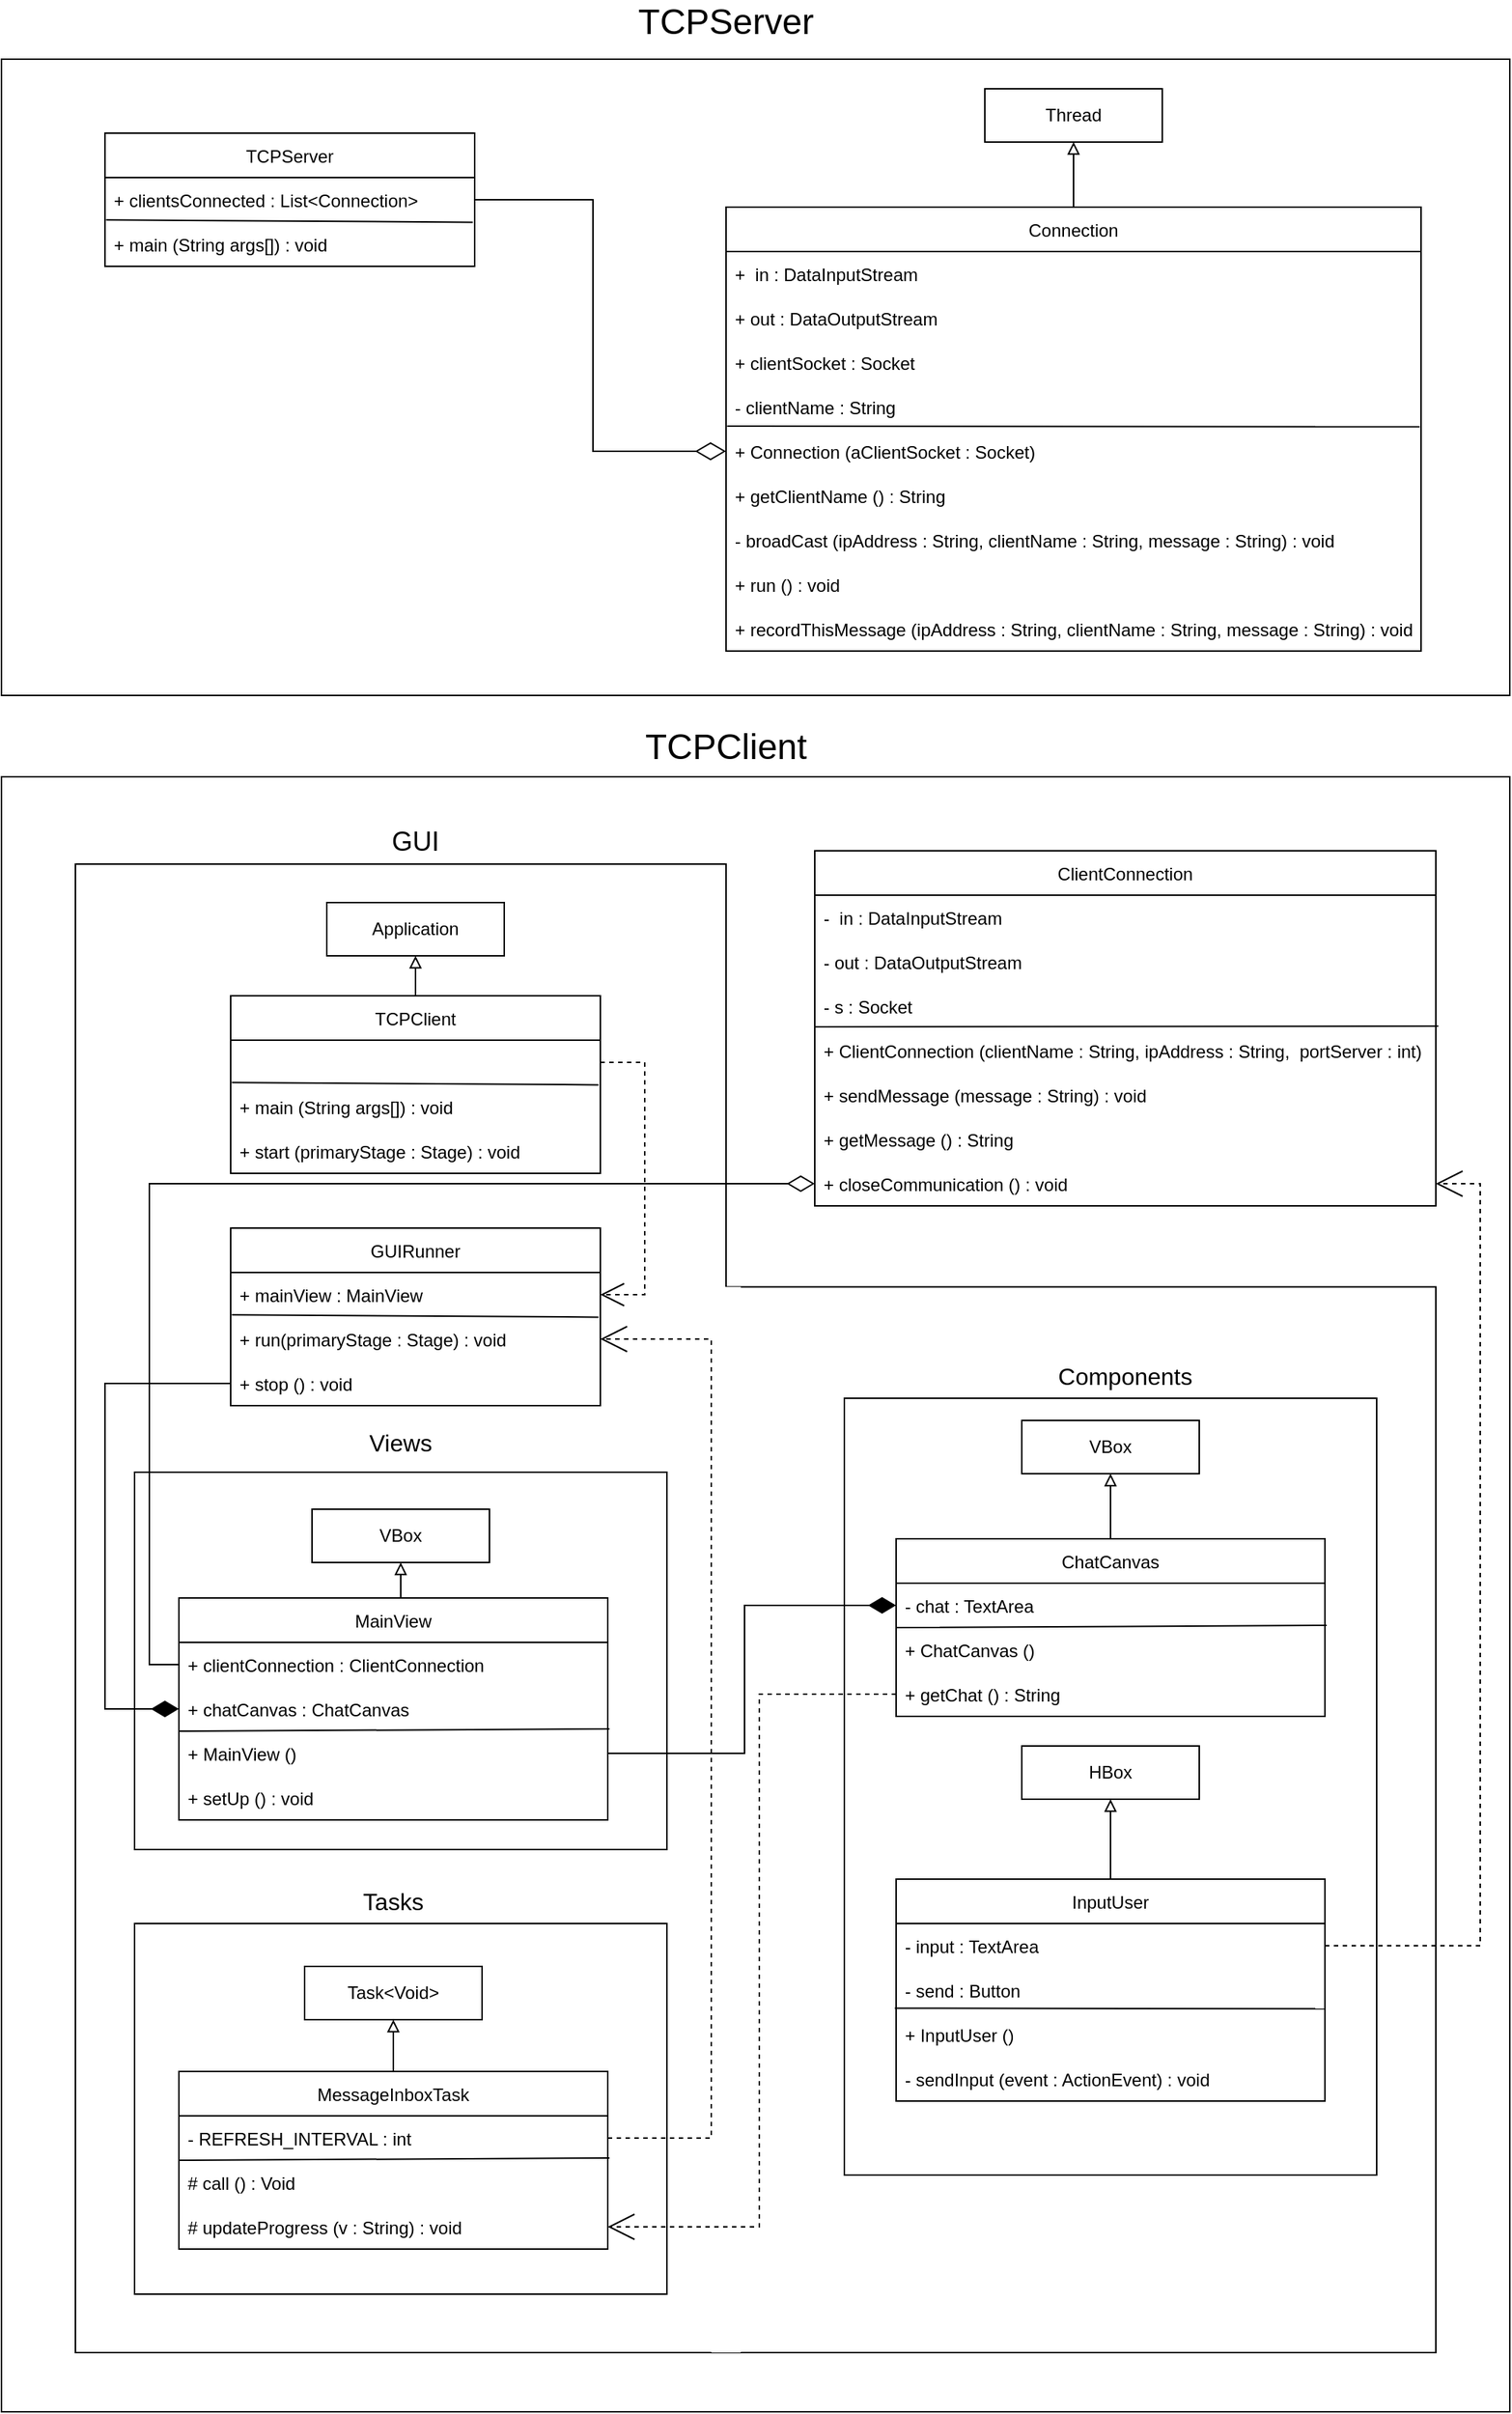 <mxfile version="20.5.1" type="device"><diagram id="tLFZVlpyy807jWCKYjQC" name="Pagina-1"><mxGraphModel dx="1755" dy="1340" grid="1" gridSize="10" guides="1" tooltips="1" connect="1" arrows="1" fold="1" page="1" pageScale="1" pageWidth="827" pageHeight="1169" math="0" shadow="0"><root><mxCell id="0"/><mxCell id="1" parent="0"/><mxCell id="SSZL1y-xv9sAnTuAzKqY-9" value="" style="rounded=0;whiteSpace=wrap;html=1;fillColor=#FFFFFF;" parent="1" vertex="1"><mxGeometry x="530" y="90" width="1020" height="430" as="geometry"/></mxCell><mxCell id="SSZL1y-xv9sAnTuAzKqY-28" value="" style="rounded=0;whiteSpace=wrap;html=1;fillColor=#FFFFFF;" parent="1" vertex="1"><mxGeometry x="530" y="575" width="1020" height="1105" as="geometry"/></mxCell><mxCell id="3HIfzMVCQpXFxRVtSy5C-1" value="TCPServer" style="swimlane;fontStyle=0;childLayout=stackLayout;horizontal=1;startSize=30;horizontalStack=0;resizeParent=1;resizeParentMax=0;resizeLast=0;collapsible=1;marginBottom=0;" parent="1" vertex="1"><mxGeometry x="600" y="140" width="250" height="90" as="geometry"/></mxCell><mxCell id="3HIfzMVCQpXFxRVtSy5C-2" value="+ clientsConnected : List&lt;Connection&gt;" style="text;strokeColor=none;fillColor=none;align=left;verticalAlign=middle;spacingLeft=4;spacingRight=4;overflow=hidden;points=[[0,0.5],[1,0.5]];portConstraint=eastwest;rotatable=0;" parent="3HIfzMVCQpXFxRVtSy5C-1" vertex="1"><mxGeometry y="30" width="250" height="30" as="geometry"/></mxCell><mxCell id="3HIfzMVCQpXFxRVtSy5C-5" value="" style="endArrow=none;html=1;rounded=0;entryX=0.995;entryY=0.007;entryDx=0;entryDy=0;entryPerimeter=0;exitX=0.003;exitY=-0.047;exitDx=0;exitDy=0;exitPerimeter=0;" parent="3HIfzMVCQpXFxRVtSy5C-1" source="3HIfzMVCQpXFxRVtSy5C-3" target="3HIfzMVCQpXFxRVtSy5C-3" edge="1"><mxGeometry width="50" height="50" relative="1" as="geometry"><mxPoint y="110" as="sourcePoint"/><mxPoint x="50" y="60" as="targetPoint"/></mxGeometry></mxCell><mxCell id="3HIfzMVCQpXFxRVtSy5C-3" value="+ main (String args[]) : void" style="text;strokeColor=none;fillColor=none;align=left;verticalAlign=middle;spacingLeft=4;spacingRight=4;overflow=hidden;points=[[0,0.5],[1,0.5]];portConstraint=eastwest;rotatable=0;" parent="3HIfzMVCQpXFxRVtSy5C-1" vertex="1"><mxGeometry y="60" width="250" height="30" as="geometry"/></mxCell><mxCell id="xlNeD7Wuzf3Q3pxI4CEa-22" value="" style="edgeStyle=orthogonalEdgeStyle;rounded=0;orthogonalLoop=1;jettySize=auto;html=1;endArrow=block;endFill=0;" edge="1" parent="1" source="3HIfzMVCQpXFxRVtSy5C-6" target="xlNeD7Wuzf3Q3pxI4CEa-20"><mxGeometry relative="1" as="geometry"/></mxCell><mxCell id="3HIfzMVCQpXFxRVtSy5C-6" value="Connection" style="swimlane;fontStyle=0;childLayout=stackLayout;horizontal=1;startSize=30;horizontalStack=0;resizeParent=1;resizeParentMax=0;resizeLast=0;collapsible=1;marginBottom=0;" parent="1" vertex="1"><mxGeometry x="1020" y="190" width="470" height="300" as="geometry"/></mxCell><mxCell id="3HIfzMVCQpXFxRVtSy5C-7" value="+  in : DataInputStream" style="text;strokeColor=none;fillColor=none;align=left;verticalAlign=middle;spacingLeft=4;spacingRight=4;overflow=hidden;points=[[0,0.5],[1,0.5]];portConstraint=eastwest;rotatable=0;" parent="3HIfzMVCQpXFxRVtSy5C-6" vertex="1"><mxGeometry y="30" width="470" height="30" as="geometry"/></mxCell><mxCell id="3HIfzMVCQpXFxRVtSy5C-8" value="+ out : DataOutputStream" style="text;strokeColor=none;fillColor=none;align=left;verticalAlign=middle;spacingLeft=4;spacingRight=4;overflow=hidden;points=[[0,0.5],[1,0.5]];portConstraint=eastwest;rotatable=0;" parent="3HIfzMVCQpXFxRVtSy5C-6" vertex="1"><mxGeometry y="60" width="470" height="30" as="geometry"/></mxCell><mxCell id="3HIfzMVCQpXFxRVtSy5C-9" value="+ clientSocket : Socket" style="text;strokeColor=none;fillColor=none;align=left;verticalAlign=middle;spacingLeft=4;spacingRight=4;overflow=hidden;points=[[0,0.5],[1,0.5]];portConstraint=eastwest;rotatable=0;" parent="3HIfzMVCQpXFxRVtSy5C-6" vertex="1"><mxGeometry y="90" width="470" height="30" as="geometry"/></mxCell><mxCell id="SSZL1y-xv9sAnTuAzKqY-1" value="- clientName : String" style="text;strokeColor=none;fillColor=none;align=left;verticalAlign=middle;spacingLeft=4;spacingRight=4;overflow=hidden;points=[[0,0.5],[1,0.5]];portConstraint=eastwest;rotatable=0;" parent="3HIfzMVCQpXFxRVtSy5C-6" vertex="1"><mxGeometry y="120" width="470" height="30" as="geometry"/></mxCell><mxCell id="SSZL1y-xv9sAnTuAzKqY-2" value="+ Connection (aClientSocket : Socket)" style="text;strokeColor=none;fillColor=none;align=left;verticalAlign=middle;spacingLeft=4;spacingRight=4;overflow=hidden;points=[[0,0.5],[1,0.5]];portConstraint=eastwest;rotatable=0;" parent="3HIfzMVCQpXFxRVtSy5C-6" vertex="1"><mxGeometry y="150" width="470" height="30" as="geometry"/></mxCell><mxCell id="SSZL1y-xv9sAnTuAzKqY-3" value="" style="endArrow=none;html=1;rounded=0;exitX=0.004;exitY=-0.1;exitDx=0;exitDy=0;exitPerimeter=0;entryX=0.998;entryY=-0.053;entryDx=0;entryDy=0;entryPerimeter=0;" parent="3HIfzMVCQpXFxRVtSy5C-6" target="SSZL1y-xv9sAnTuAzKqY-2" edge="1"><mxGeometry width="50" height="50" relative="1" as="geometry"><mxPoint x="0.76" y="148" as="sourcePoint"/><mxPoint x="400" y="148" as="targetPoint"/></mxGeometry></mxCell><mxCell id="SSZL1y-xv9sAnTuAzKqY-4" value="+ getClientName () : String" style="text;strokeColor=none;fillColor=none;align=left;verticalAlign=middle;spacingLeft=4;spacingRight=4;overflow=hidden;points=[[0,0.5],[1,0.5]];portConstraint=eastwest;rotatable=0;" parent="3HIfzMVCQpXFxRVtSy5C-6" vertex="1"><mxGeometry y="180" width="470" height="30" as="geometry"/></mxCell><mxCell id="SSZL1y-xv9sAnTuAzKqY-5" value="- broadCast (ipAddress : String, clientName : String, message : String) : void" style="text;strokeColor=none;fillColor=none;align=left;verticalAlign=middle;spacingLeft=4;spacingRight=4;overflow=hidden;points=[[0,0.5],[1,0.5]];portConstraint=eastwest;rotatable=0;" parent="3HIfzMVCQpXFxRVtSy5C-6" vertex="1"><mxGeometry y="210" width="470" height="30" as="geometry"/></mxCell><mxCell id="SSZL1y-xv9sAnTuAzKqY-6" value="+ run () : void" style="text;strokeColor=none;fillColor=none;align=left;verticalAlign=middle;spacingLeft=4;spacingRight=4;overflow=hidden;points=[[0,0.5],[1,0.5]];portConstraint=eastwest;rotatable=0;" parent="3HIfzMVCQpXFxRVtSy5C-6" vertex="1"><mxGeometry y="240" width="470" height="30" as="geometry"/></mxCell><mxCell id="SSZL1y-xv9sAnTuAzKqY-7" value="+ recordThisMessage (ipAddress : String, clientName : String, message : String) : void" style="text;strokeColor=none;fillColor=none;align=left;verticalAlign=middle;spacingLeft=4;spacingRight=4;overflow=hidden;points=[[0,0.5],[1,0.5]];portConstraint=eastwest;rotatable=0;" parent="3HIfzMVCQpXFxRVtSy5C-6" vertex="1"><mxGeometry y="270" width="470" height="30" as="geometry"/></mxCell><mxCell id="SSZL1y-xv9sAnTuAzKqY-11" value="&lt;font style=&quot;font-size: 24px;&quot;&gt;TCPServer&lt;/font&gt;" style="text;html=1;strokeColor=none;fillColor=none;align=center;verticalAlign=middle;whiteSpace=wrap;rounded=0;" parent="1" vertex="1"><mxGeometry x="990" y="50" width="60" height="30" as="geometry"/></mxCell><mxCell id="SSZL1y-xv9sAnTuAzKqY-17" value="ClientConnection" style="swimlane;fontStyle=0;childLayout=stackLayout;horizontal=1;startSize=30;horizontalStack=0;resizeParent=1;resizeParentMax=0;resizeLast=0;collapsible=1;marginBottom=0;" parent="1" vertex="1"><mxGeometry x="1080" y="625" width="420" height="240" as="geometry"/></mxCell><mxCell id="SSZL1y-xv9sAnTuAzKqY-18" value="-  in : DataInputStream" style="text;strokeColor=none;fillColor=none;align=left;verticalAlign=middle;spacingLeft=4;spacingRight=4;overflow=hidden;points=[[0,0.5],[1,0.5]];portConstraint=eastwest;rotatable=0;" parent="SSZL1y-xv9sAnTuAzKqY-17" vertex="1"><mxGeometry y="30" width="420" height="30" as="geometry"/></mxCell><mxCell id="SSZL1y-xv9sAnTuAzKqY-19" value="- out : DataOutputStream" style="text;strokeColor=none;fillColor=none;align=left;verticalAlign=middle;spacingLeft=4;spacingRight=4;overflow=hidden;points=[[0,0.5],[1,0.5]];portConstraint=eastwest;rotatable=0;" parent="SSZL1y-xv9sAnTuAzKqY-17" vertex="1"><mxGeometry y="60" width="420" height="30" as="geometry"/></mxCell><mxCell id="SSZL1y-xv9sAnTuAzKqY-20" value="- s : Socket" style="text;strokeColor=none;fillColor=none;align=left;verticalAlign=middle;spacingLeft=4;spacingRight=4;overflow=hidden;points=[[0,0.5],[1,0.5]];portConstraint=eastwest;rotatable=0;" parent="SSZL1y-xv9sAnTuAzKqY-17" vertex="1"><mxGeometry y="90" width="420" height="30" as="geometry"/></mxCell><mxCell id="SSZL1y-xv9sAnTuAzKqY-22" value="+ ClientConnection (clientName : String, ipAddress : String,  portServer : int)" style="text;strokeColor=none;fillColor=none;align=left;verticalAlign=middle;spacingLeft=4;spacingRight=4;overflow=hidden;points=[[0,0.5],[1,0.5]];portConstraint=eastwest;rotatable=0;" parent="SSZL1y-xv9sAnTuAzKqY-17" vertex="1"><mxGeometry y="120" width="420" height="30" as="geometry"/></mxCell><mxCell id="SSZL1y-xv9sAnTuAzKqY-24" value="+ sendMessage (message : String) : void" style="text;strokeColor=none;fillColor=none;align=left;verticalAlign=middle;spacingLeft=4;spacingRight=4;overflow=hidden;points=[[0,0.5],[1,0.5]];portConstraint=eastwest;rotatable=0;" parent="SSZL1y-xv9sAnTuAzKqY-17" vertex="1"><mxGeometry y="150" width="420" height="30" as="geometry"/></mxCell><mxCell id="SSZL1y-xv9sAnTuAzKqY-25" value="+ getMessage () : String" style="text;strokeColor=none;fillColor=none;align=left;verticalAlign=middle;spacingLeft=4;spacingRight=4;overflow=hidden;points=[[0,0.5],[1,0.5]];portConstraint=eastwest;rotatable=0;" parent="SSZL1y-xv9sAnTuAzKqY-17" vertex="1"><mxGeometry y="180" width="420" height="30" as="geometry"/></mxCell><mxCell id="SSZL1y-xv9sAnTuAzKqY-26" value="+ closeCommunication () : void" style="text;strokeColor=none;fillColor=none;align=left;verticalAlign=middle;spacingLeft=4;spacingRight=4;overflow=hidden;points=[[0,0.5],[1,0.5]];portConstraint=eastwest;rotatable=0;" parent="SSZL1y-xv9sAnTuAzKqY-17" vertex="1"><mxGeometry y="210" width="420" height="30" as="geometry"/></mxCell><mxCell id="SSZL1y-xv9sAnTuAzKqY-31" value="" style="endArrow=none;html=1;rounded=0;fontSize=24;entryX=1.004;entryY=-0.05;entryDx=0;entryDy=0;entryPerimeter=0;" parent="SSZL1y-xv9sAnTuAzKqY-17" target="SSZL1y-xv9sAnTuAzKqY-22" edge="1"><mxGeometry width="50" height="50" relative="1" as="geometry"><mxPoint y="119" as="sourcePoint"/><mxPoint x="190" y="140" as="targetPoint"/></mxGeometry></mxCell><mxCell id="SSZL1y-xv9sAnTuAzKqY-32" value="" style="rounded=0;whiteSpace=wrap;html=1;fontSize=24;fillColor=#FFFFFF;" parent="1" vertex="1"><mxGeometry x="580" y="634" width="440" height="1006" as="geometry"/></mxCell><mxCell id="SSZL1y-xv9sAnTuAzKqY-30" value="&lt;font style=&quot;font-size: 24px;&quot;&gt;TCPClient&lt;br&gt;&lt;/font&gt;" style="text;html=1;strokeColor=none;fillColor=none;align=center;verticalAlign=middle;whiteSpace=wrap;rounded=0;" parent="1" vertex="1"><mxGeometry x="990" y="540" width="60" height="30" as="geometry"/></mxCell><mxCell id="SSZL1y-xv9sAnTuAzKqY-33" value="&lt;font style=&quot;font-size: 18px;&quot;&gt;GUI&lt;/font&gt;" style="text;html=1;strokeColor=none;fillColor=none;align=center;verticalAlign=middle;whiteSpace=wrap;rounded=0;" parent="1" vertex="1"><mxGeometry x="780" y="604" width="60" height="30" as="geometry"/></mxCell><mxCell id="xlNeD7Wuzf3Q3pxI4CEa-19" style="edgeStyle=orthogonalEdgeStyle;rounded=0;orthogonalLoop=1;jettySize=auto;html=1;exitX=0.5;exitY=0;exitDx=0;exitDy=0;entryX=0.5;entryY=1;entryDx=0;entryDy=0;endArrow=block;endFill=0;" edge="1" parent="1" source="SSZL1y-xv9sAnTuAzKqY-38" target="xlNeD7Wuzf3Q3pxI4CEa-10"><mxGeometry relative="1" as="geometry"/></mxCell><mxCell id="SSZL1y-xv9sAnTuAzKqY-38" value="TCPClient" style="swimlane;fontStyle=0;childLayout=stackLayout;horizontal=1;startSize=30;horizontalStack=0;resizeParent=1;resizeParentMax=0;resizeLast=0;collapsible=1;marginBottom=0;" parent="1" vertex="1"><mxGeometry x="685" y="723" width="250" height="120" as="geometry"/></mxCell><mxCell id="SSZL1y-xv9sAnTuAzKqY-39" value="    " style="text;strokeColor=none;fillColor=none;align=left;verticalAlign=middle;spacingLeft=4;spacingRight=4;overflow=hidden;points=[[0,0.5],[1,0.5]];portConstraint=eastwest;rotatable=0;" parent="SSZL1y-xv9sAnTuAzKqY-38" vertex="1"><mxGeometry y="30" width="250" height="30" as="geometry"/></mxCell><mxCell id="SSZL1y-xv9sAnTuAzKqY-40" value="" style="endArrow=none;html=1;rounded=0;entryX=0.995;entryY=0.007;entryDx=0;entryDy=0;entryPerimeter=0;exitX=0.003;exitY=-0.047;exitDx=0;exitDy=0;exitPerimeter=0;" parent="SSZL1y-xv9sAnTuAzKqY-38" source="SSZL1y-xv9sAnTuAzKqY-41" target="SSZL1y-xv9sAnTuAzKqY-41" edge="1"><mxGeometry width="50" height="50" relative="1" as="geometry"><mxPoint y="110" as="sourcePoint"/><mxPoint x="50" y="60" as="targetPoint"/></mxGeometry></mxCell><mxCell id="SSZL1y-xv9sAnTuAzKqY-41" value="+ main (String args[]) : void" style="text;strokeColor=none;fillColor=none;align=left;verticalAlign=middle;spacingLeft=4;spacingRight=4;overflow=hidden;points=[[0,0.5],[1,0.5]];portConstraint=eastwest;rotatable=0;" parent="SSZL1y-xv9sAnTuAzKqY-38" vertex="1"><mxGeometry y="60" width="250" height="30" as="geometry"/></mxCell><mxCell id="SSZL1y-xv9sAnTuAzKqY-45" value="+ start (primaryStage : Stage) : void" style="text;strokeColor=none;fillColor=none;align=left;verticalAlign=middle;spacingLeft=4;spacingRight=4;overflow=hidden;points=[[0,0.5],[1,0.5]];portConstraint=eastwest;rotatable=0;" parent="SSZL1y-xv9sAnTuAzKqY-38" vertex="1"><mxGeometry y="90" width="250" height="30" as="geometry"/></mxCell><mxCell id="SSZL1y-xv9sAnTuAzKqY-46" value="GUIRunner" style="swimlane;fontStyle=0;childLayout=stackLayout;horizontal=1;startSize=30;horizontalStack=0;resizeParent=1;resizeParentMax=0;resizeLast=0;collapsible=1;marginBottom=0;" parent="1" vertex="1"><mxGeometry x="685" y="880" width="250" height="120" as="geometry"/></mxCell><mxCell id="SSZL1y-xv9sAnTuAzKqY-47" value="+ mainView : MainView" style="text;strokeColor=none;fillColor=none;align=left;verticalAlign=middle;spacingLeft=4;spacingRight=4;overflow=hidden;points=[[0,0.5],[1,0.5]];portConstraint=eastwest;rotatable=0;" parent="SSZL1y-xv9sAnTuAzKqY-46" vertex="1"><mxGeometry y="30" width="250" height="30" as="geometry"/></mxCell><mxCell id="SSZL1y-xv9sAnTuAzKqY-48" value="" style="endArrow=none;html=1;rounded=0;entryX=0.995;entryY=0.007;entryDx=0;entryDy=0;entryPerimeter=0;exitX=0.003;exitY=-0.047;exitDx=0;exitDy=0;exitPerimeter=0;" parent="SSZL1y-xv9sAnTuAzKqY-46" source="SSZL1y-xv9sAnTuAzKqY-49" target="SSZL1y-xv9sAnTuAzKqY-49" edge="1"><mxGeometry width="50" height="50" relative="1" as="geometry"><mxPoint y="110" as="sourcePoint"/><mxPoint x="50" y="60" as="targetPoint"/></mxGeometry></mxCell><mxCell id="SSZL1y-xv9sAnTuAzKqY-49" value="+ run(primaryStage : Stage) : void" style="text;strokeColor=none;fillColor=none;align=left;verticalAlign=middle;spacingLeft=4;spacingRight=4;overflow=hidden;points=[[0,0.5],[1,0.5]];portConstraint=eastwest;rotatable=0;" parent="SSZL1y-xv9sAnTuAzKqY-46" vertex="1"><mxGeometry y="60" width="250" height="30" as="geometry"/></mxCell><mxCell id="SSZL1y-xv9sAnTuAzKqY-51" value="+ stop () : void" style="text;strokeColor=none;fillColor=none;align=left;verticalAlign=middle;spacingLeft=4;spacingRight=4;overflow=hidden;points=[[0,0.5],[1,0.5]];portConstraint=eastwest;rotatable=0;" parent="SSZL1y-xv9sAnTuAzKqY-46" vertex="1"><mxGeometry y="90" width="250" height="30" as="geometry"/></mxCell><mxCell id="SSZL1y-xv9sAnTuAzKqY-53" value="&lt;font style=&quot;font-size: 16px;&quot;&gt;Views&lt;/font&gt;" style="text;html=1;strokeColor=none;fillColor=none;align=center;verticalAlign=middle;whiteSpace=wrap;rounded=0;" parent="1" vertex="1"><mxGeometry x="770" y="1010" width="60" height="30" as="geometry"/></mxCell><mxCell id="SSZL1y-xv9sAnTuAzKqY-70" value="" style="rounded=0;whiteSpace=wrap;html=1;fontSize=18;fillColor=none;" parent="1" vertex="1"><mxGeometry x="620" y="1045" width="360" height="255" as="geometry"/></mxCell><mxCell id="xlNeD7Wuzf3Q3pxI4CEa-11" style="edgeStyle=orthogonalEdgeStyle;rounded=0;orthogonalLoop=1;jettySize=auto;html=1;exitX=0.5;exitY=0;exitDx=0;exitDy=0;entryX=0.5;entryY=1;entryDx=0;entryDy=0;endArrow=block;endFill=0;" edge="1" parent="1" source="SSZL1y-xv9sAnTuAzKqY-55" target="xlNeD7Wuzf3Q3pxI4CEa-8"><mxGeometry relative="1" as="geometry"/></mxCell><mxCell id="SSZL1y-xv9sAnTuAzKqY-55" value="MainView" style="swimlane;fontStyle=0;childLayout=stackLayout;horizontal=1;startSize=30;horizontalStack=0;resizeParent=1;resizeParentMax=0;resizeLast=0;collapsible=1;marginBottom=0;" parent="1" vertex="1"><mxGeometry x="650" y="1130" width="290" height="150" as="geometry"/></mxCell><mxCell id="SSZL1y-xv9sAnTuAzKqY-56" value="+ clientConnection : ClientConnection" style="text;strokeColor=none;fillColor=none;align=left;verticalAlign=middle;spacingLeft=4;spacingRight=4;overflow=hidden;points=[[0,0.5],[1,0.5]];portConstraint=eastwest;rotatable=0;" parent="SSZL1y-xv9sAnTuAzKqY-55" vertex="1"><mxGeometry y="30" width="290" height="30" as="geometry"/></mxCell><mxCell id="SSZL1y-xv9sAnTuAzKqY-57" value="+ chatCanvas : ChatCanvas" style="text;strokeColor=none;fillColor=none;align=left;verticalAlign=middle;spacingLeft=4;spacingRight=4;overflow=hidden;points=[[0,0.5],[1,0.5]];portConstraint=eastwest;rotatable=0;" parent="SSZL1y-xv9sAnTuAzKqY-55" vertex="1"><mxGeometry y="60" width="290" height="30" as="geometry"/></mxCell><mxCell id="SSZL1y-xv9sAnTuAzKqY-59" value="+ MainView ()" style="text;strokeColor=none;fillColor=none;align=left;verticalAlign=middle;spacingLeft=4;spacingRight=4;overflow=hidden;points=[[0,0.5],[1,0.5]];portConstraint=eastwest;rotatable=0;" parent="SSZL1y-xv9sAnTuAzKqY-55" vertex="1"><mxGeometry y="90" width="290" height="30" as="geometry"/></mxCell><mxCell id="SSZL1y-xv9sAnTuAzKqY-60" value="+ setUp () : void" style="text;strokeColor=none;fillColor=none;align=left;verticalAlign=middle;spacingLeft=4;spacingRight=4;overflow=hidden;points=[[0,0.5],[1,0.5]];portConstraint=eastwest;rotatable=0;" parent="SSZL1y-xv9sAnTuAzKqY-55" vertex="1"><mxGeometry y="120" width="290" height="30" as="geometry"/></mxCell><mxCell id="SSZL1y-xv9sAnTuAzKqY-63" value="" style="endArrow=none;html=1;rounded=0;fontSize=24;entryX=1.004;entryY=-0.05;entryDx=0;entryDy=0;entryPerimeter=0;" parent="SSZL1y-xv9sAnTuAzKqY-55" target="SSZL1y-xv9sAnTuAzKqY-59" edge="1"><mxGeometry width="50" height="50" relative="1" as="geometry"><mxPoint y="119" as="sourcePoint"/><mxPoint x="190" y="140" as="targetPoint"/><Array as="points"><mxPoint y="90"/></Array></mxGeometry></mxCell><mxCell id="SSZL1y-xv9sAnTuAzKqY-71" value="&lt;font style=&quot;font-size: 16px;&quot;&gt;Tasks&lt;/font&gt;" style="text;html=1;strokeColor=none;fillColor=none;align=center;verticalAlign=middle;whiteSpace=wrap;rounded=0;" parent="1" vertex="1"><mxGeometry x="765" y="1320" width="60" height="30" as="geometry"/></mxCell><mxCell id="SSZL1y-xv9sAnTuAzKqY-93" value="" style="rounded=0;whiteSpace=wrap;html=1;fontSize=16;fillColor=#FFFFFF;" parent="1" vertex="1"><mxGeometry x="1020" y="919.75" width="480" height="720.25" as="geometry"/></mxCell><mxCell id="SSZL1y-xv9sAnTuAzKqY-78" value="" style="rounded=0;whiteSpace=wrap;html=1;fontSize=18;fillColor=none;" parent="1" vertex="1"><mxGeometry x="620" y="1350" width="360" height="250.5" as="geometry"/></mxCell><mxCell id="xlNeD7Wuzf3Q3pxI4CEa-14" style="edgeStyle=orthogonalEdgeStyle;rounded=0;orthogonalLoop=1;jettySize=auto;html=1;exitX=0.5;exitY=0;exitDx=0;exitDy=0;entryX=0.5;entryY=1;entryDx=0;entryDy=0;endArrow=block;endFill=0;" edge="1" parent="1" source="SSZL1y-xv9sAnTuAzKqY-72" target="xlNeD7Wuzf3Q3pxI4CEa-12"><mxGeometry relative="1" as="geometry"/></mxCell><mxCell id="SSZL1y-xv9sAnTuAzKqY-72" value="MessageInboxTask" style="swimlane;fontStyle=0;childLayout=stackLayout;horizontal=1;startSize=30;horizontalStack=0;resizeParent=1;resizeParentMax=0;resizeLast=0;collapsible=1;marginBottom=0;" parent="1" vertex="1"><mxGeometry x="650" y="1450" width="290" height="120" as="geometry"/></mxCell><mxCell id="SSZL1y-xv9sAnTuAzKqY-73" value="- REFRESH_INTERVAL : int" style="text;strokeColor=none;fillColor=none;align=left;verticalAlign=middle;spacingLeft=4;spacingRight=4;overflow=hidden;points=[[0,0.5],[1,0.5]];portConstraint=eastwest;rotatable=0;" parent="SSZL1y-xv9sAnTuAzKqY-72" vertex="1"><mxGeometry y="30" width="290" height="30" as="geometry"/></mxCell><mxCell id="SSZL1y-xv9sAnTuAzKqY-75" value="# call () : Void" style="text;strokeColor=none;fillColor=none;align=left;verticalAlign=middle;spacingLeft=4;spacingRight=4;overflow=hidden;points=[[0,0.5],[1,0.5]];portConstraint=eastwest;rotatable=0;" parent="SSZL1y-xv9sAnTuAzKqY-72" vertex="1"><mxGeometry y="60" width="290" height="30" as="geometry"/></mxCell><mxCell id="SSZL1y-xv9sAnTuAzKqY-76" value="# updateProgress (v : String) : void" style="text;strokeColor=none;fillColor=none;align=left;verticalAlign=middle;spacingLeft=4;spacingRight=4;overflow=hidden;points=[[0,0.5],[1,0.5]];portConstraint=eastwest;rotatable=0;" parent="SSZL1y-xv9sAnTuAzKqY-72" vertex="1"><mxGeometry y="90" width="290" height="30" as="geometry"/></mxCell><mxCell id="SSZL1y-xv9sAnTuAzKqY-77" value="" style="endArrow=none;html=1;rounded=0;fontSize=24;entryX=1.004;entryY=-0.05;entryDx=0;entryDy=0;entryPerimeter=0;" parent="SSZL1y-xv9sAnTuAzKqY-72" target="SSZL1y-xv9sAnTuAzKqY-75" edge="1"><mxGeometry width="50" height="50" relative="1" as="geometry"><mxPoint y="119" as="sourcePoint"/><mxPoint x="190" y="140" as="targetPoint"/><Array as="points"><mxPoint y="90"/><mxPoint y="60"/></Array></mxGeometry></mxCell><mxCell id="SSZL1y-xv9sAnTuAzKqY-86" value="&lt;span style=&quot;font-size: 16px;&quot;&gt;Components&lt;/span&gt;" style="text;html=1;strokeColor=none;fillColor=none;align=center;verticalAlign=middle;whiteSpace=wrap;rounded=0;" parent="1" vertex="1"><mxGeometry x="1260" y="965" width="60" height="30" as="geometry"/></mxCell><mxCell id="SSZL1y-xv9sAnTuAzKqY-87" value="" style="rounded=0;whiteSpace=wrap;html=1;fontSize=18;fillColor=none;" parent="1" vertex="1"><mxGeometry x="1100" y="995" width="360" height="525" as="geometry"/></mxCell><mxCell id="xlNeD7Wuzf3Q3pxI4CEa-18" value="" style="edgeStyle=orthogonalEdgeStyle;rounded=0;orthogonalLoop=1;jettySize=auto;html=1;endArrow=block;endFill=0;" edge="1" parent="1" source="SSZL1y-xv9sAnTuAzKqY-88" target="xlNeD7Wuzf3Q3pxI4CEa-16"><mxGeometry relative="1" as="geometry"/></mxCell><mxCell id="SSZL1y-xv9sAnTuAzKqY-88" value="ChatCanvas" style="swimlane;fontStyle=0;childLayout=stackLayout;horizontal=1;startSize=30;horizontalStack=0;resizeParent=1;resizeParentMax=0;resizeLast=0;collapsible=1;marginBottom=0;" parent="1" vertex="1"><mxGeometry x="1135" y="1090" width="290" height="120" as="geometry"/></mxCell><mxCell id="SSZL1y-xv9sAnTuAzKqY-89" value="- chat : TextArea" style="text;strokeColor=none;fillColor=none;align=left;verticalAlign=middle;spacingLeft=4;spacingRight=4;overflow=hidden;points=[[0,0.5],[1,0.5]];portConstraint=eastwest;rotatable=0;" parent="SSZL1y-xv9sAnTuAzKqY-88" vertex="1"><mxGeometry y="30" width="290" height="30" as="geometry"/></mxCell><mxCell id="SSZL1y-xv9sAnTuAzKqY-90" value="+ ChatCanvas ()" style="text;strokeColor=none;fillColor=none;align=left;verticalAlign=middle;spacingLeft=4;spacingRight=4;overflow=hidden;points=[[0,0.5],[1,0.5]];portConstraint=eastwest;rotatable=0;" parent="SSZL1y-xv9sAnTuAzKqY-88" vertex="1"><mxGeometry y="60" width="290" height="30" as="geometry"/></mxCell><mxCell id="SSZL1y-xv9sAnTuAzKqY-91" value="+ getChat () : String" style="text;strokeColor=none;fillColor=none;align=left;verticalAlign=middle;spacingLeft=4;spacingRight=4;overflow=hidden;points=[[0,0.5],[1,0.5]];portConstraint=eastwest;rotatable=0;" parent="SSZL1y-xv9sAnTuAzKqY-88" vertex="1"><mxGeometry y="90" width="290" height="30" as="geometry"/></mxCell><mxCell id="SSZL1y-xv9sAnTuAzKqY-92" value="" style="endArrow=none;html=1;rounded=0;fontSize=24;entryX=1.004;entryY=-0.05;entryDx=0;entryDy=0;entryPerimeter=0;" parent="SSZL1y-xv9sAnTuAzKqY-88" target="SSZL1y-xv9sAnTuAzKqY-90" edge="1"><mxGeometry width="50" height="50" relative="1" as="geometry"><mxPoint y="119" as="sourcePoint"/><mxPoint x="190" y="140" as="targetPoint"/><Array as="points"><mxPoint y="90"/><mxPoint y="60"/></Array></mxGeometry></mxCell><mxCell id="SSZL1y-xv9sAnTuAzKqY-94" value="" style="rounded=0;whiteSpace=wrap;html=1;fontSize=16;fillColor=#FFFFFF;strokeColor=none;" parent="1" vertex="1"><mxGeometry x="1010" y="919.75" width="20" height="720.25" as="geometry"/></mxCell><mxCell id="xlNeD7Wuzf3Q3pxI4CEa-17" value="" style="edgeStyle=orthogonalEdgeStyle;rounded=0;orthogonalLoop=1;jettySize=auto;html=1;endArrow=block;endFill=0;" edge="1" parent="1" source="xlNeD7Wuzf3Q3pxI4CEa-1" target="xlNeD7Wuzf3Q3pxI4CEa-15"><mxGeometry relative="1" as="geometry"/></mxCell><mxCell id="xlNeD7Wuzf3Q3pxI4CEa-30" style="edgeStyle=orthogonalEdgeStyle;rounded=0;jumpStyle=none;jumpSize=12;orthogonalLoop=1;jettySize=auto;html=1;exitX=1;exitY=0.5;exitDx=0;exitDy=0;entryX=1;entryY=0.5;entryDx=0;entryDy=0;dashed=1;strokeWidth=1;endArrow=open;endFill=0;endSize=16;" edge="1" parent="1" source="xlNeD7Wuzf3Q3pxI4CEa-2" target="SSZL1y-xv9sAnTuAzKqY-26"><mxGeometry relative="1" as="geometry"/></mxCell><mxCell id="xlNeD7Wuzf3Q3pxI4CEa-1" value="InputUser" style="swimlane;fontStyle=0;childLayout=stackLayout;horizontal=1;startSize=30;horizontalStack=0;resizeParent=1;resizeParentMax=0;resizeLast=0;collapsible=1;marginBottom=0;" vertex="1" parent="1"><mxGeometry x="1135" y="1320" width="290" height="150" as="geometry"/></mxCell><mxCell id="xlNeD7Wuzf3Q3pxI4CEa-2" value="- input : TextArea" style="text;strokeColor=none;fillColor=none;align=left;verticalAlign=middle;spacingLeft=4;spacingRight=4;overflow=hidden;points=[[0,0.5],[1,0.5]];portConstraint=eastwest;rotatable=0;" vertex="1" parent="xlNeD7Wuzf3Q3pxI4CEa-1"><mxGeometry y="30" width="290" height="30" as="geometry"/></mxCell><mxCell id="xlNeD7Wuzf3Q3pxI4CEa-3" value="- send : Button" style="text;strokeColor=none;fillColor=none;align=left;verticalAlign=middle;spacingLeft=4;spacingRight=4;overflow=hidden;points=[[0,0.5],[1,0.5]];portConstraint=eastwest;rotatable=0;" vertex="1" parent="xlNeD7Wuzf3Q3pxI4CEa-1"><mxGeometry y="60" width="290" height="30" as="geometry"/></mxCell><mxCell id="xlNeD7Wuzf3Q3pxI4CEa-4" value="+ InputUser ()" style="text;strokeColor=none;fillColor=none;align=left;verticalAlign=middle;spacingLeft=4;spacingRight=4;overflow=hidden;points=[[0,0.5],[1,0.5]];portConstraint=eastwest;rotatable=0;" vertex="1" parent="xlNeD7Wuzf3Q3pxI4CEa-1"><mxGeometry y="90" width="290" height="30" as="geometry"/></mxCell><mxCell id="xlNeD7Wuzf3Q3pxI4CEa-6" value="- sendInput (event : ActionEvent) : void" style="text;strokeColor=none;fillColor=none;align=left;verticalAlign=middle;spacingLeft=4;spacingRight=4;overflow=hidden;points=[[0,0.5],[1,0.5]];portConstraint=eastwest;rotatable=0;" vertex="1" parent="xlNeD7Wuzf3Q3pxI4CEa-1"><mxGeometry y="120" width="290" height="30" as="geometry"/></mxCell><mxCell id="xlNeD7Wuzf3Q3pxI4CEa-5" value="" style="endArrow=none;html=1;rounded=0;fontSize=24;entryX=1;entryY=0.922;entryDx=0;entryDy=0;entryPerimeter=0;startArrow=none;exitX=-0.003;exitY=-0.091;exitDx=0;exitDy=0;exitPerimeter=0;" edge="1" parent="xlNeD7Wuzf3Q3pxI4CEa-1" target="xlNeD7Wuzf3Q3pxI4CEa-3" source="xlNeD7Wuzf3Q3pxI4CEa-4"><mxGeometry width="50" height="50" relative="1" as="geometry"><mxPoint x="3" y="88" as="sourcePoint"/><mxPoint x="190" y="140" as="targetPoint"/><Array as="points"/></mxGeometry></mxCell><mxCell id="xlNeD7Wuzf3Q3pxI4CEa-8" value="VBox" style="rounded=0;whiteSpace=wrap;html=1;" vertex="1" parent="1"><mxGeometry x="740" y="1070" width="120" height="36" as="geometry"/></mxCell><mxCell id="xlNeD7Wuzf3Q3pxI4CEa-10" value="Application" style="rounded=0;whiteSpace=wrap;html=1;" vertex="1" parent="1"><mxGeometry x="750" y="660" width="120" height="36" as="geometry"/></mxCell><mxCell id="xlNeD7Wuzf3Q3pxI4CEa-12" value="Task&amp;lt;Void&amp;gt;" style="rounded=0;whiteSpace=wrap;html=1;" vertex="1" parent="1"><mxGeometry x="735" y="1379" width="120" height="36" as="geometry"/></mxCell><mxCell id="xlNeD7Wuzf3Q3pxI4CEa-15" value="HBox" style="rounded=0;whiteSpace=wrap;html=1;" vertex="1" parent="1"><mxGeometry x="1220" y="1230" width="120" height="36" as="geometry"/></mxCell><mxCell id="xlNeD7Wuzf3Q3pxI4CEa-16" value="VBox" style="rounded=0;whiteSpace=wrap;html=1;" vertex="1" parent="1"><mxGeometry x="1220" y="1010" width="120" height="36" as="geometry"/></mxCell><mxCell id="xlNeD7Wuzf3Q3pxI4CEa-20" value="Thread" style="rounded=0;whiteSpace=wrap;html=1;" vertex="1" parent="1"><mxGeometry x="1195" y="110" width="120" height="36" as="geometry"/></mxCell><mxCell id="xlNeD7Wuzf3Q3pxI4CEa-24" style="edgeStyle=orthogonalEdgeStyle;rounded=0;orthogonalLoop=1;jettySize=auto;html=1;exitX=1;exitY=0.5;exitDx=0;exitDy=0;entryX=0;entryY=0.5;entryDx=0;entryDy=0;endArrow=diamondThin;endFill=0;endSize=18;" edge="1" parent="1" source="3HIfzMVCQpXFxRVtSy5C-2" target="SSZL1y-xv9sAnTuAzKqY-2"><mxGeometry relative="1" as="geometry"/></mxCell><mxCell id="xlNeD7Wuzf3Q3pxI4CEa-25" style="edgeStyle=orthogonalEdgeStyle;rounded=0;orthogonalLoop=1;jettySize=auto;html=1;exitX=1;exitY=0.5;exitDx=0;exitDy=0;entryX=1;entryY=0.5;entryDx=0;entryDy=0;endArrow=open;endFill=0;endSize=14;dashed=1;jumpStyle=none;jumpSize=12;strokeWidth=1;" edge="1" parent="1" source="SSZL1y-xv9sAnTuAzKqY-39" target="SSZL1y-xv9sAnTuAzKqY-47"><mxGeometry relative="1" as="geometry"/></mxCell><mxCell id="xlNeD7Wuzf3Q3pxI4CEa-26" style="edgeStyle=orthogonalEdgeStyle;rounded=0;jumpStyle=none;jumpSize=12;orthogonalLoop=1;jettySize=auto;html=1;exitX=0;exitY=0.5;exitDx=0;exitDy=0;entryX=0;entryY=0.5;entryDx=0;entryDy=0;strokeWidth=1;endArrow=diamondThin;endFill=1;endSize=16;" edge="1" parent="1" source="SSZL1y-xv9sAnTuAzKqY-51" target="SSZL1y-xv9sAnTuAzKqY-57"><mxGeometry relative="1" as="geometry"><Array as="points"><mxPoint x="600" y="985"/><mxPoint x="600" y="1205"/></Array></mxGeometry></mxCell><mxCell id="xlNeD7Wuzf3Q3pxI4CEa-27" style="edgeStyle=orthogonalEdgeStyle;rounded=0;jumpStyle=none;jumpSize=12;orthogonalLoop=1;jettySize=auto;html=1;exitX=0;exitY=0.5;exitDx=0;exitDy=0;entryX=0;entryY=0.5;entryDx=0;entryDy=0;strokeWidth=1;endArrow=diamondThin;endFill=0;endSize=16;" edge="1" parent="1" source="SSZL1y-xv9sAnTuAzKqY-56" target="SSZL1y-xv9sAnTuAzKqY-26"><mxGeometry relative="1" as="geometry"/></mxCell><mxCell id="xlNeD7Wuzf3Q3pxI4CEa-28" style="edgeStyle=orthogonalEdgeStyle;rounded=0;jumpStyle=none;jumpSize=12;orthogonalLoop=1;jettySize=auto;html=1;exitX=1;exitY=0.5;exitDx=0;exitDy=0;entryX=0;entryY=0.5;entryDx=0;entryDy=0;strokeWidth=1;endArrow=diamondThin;endFill=1;endSize=16;" edge="1" parent="1" source="SSZL1y-xv9sAnTuAzKqY-59" target="SSZL1y-xv9sAnTuAzKqY-89"><mxGeometry relative="1" as="geometry"/></mxCell><mxCell id="xlNeD7Wuzf3Q3pxI4CEa-29" style="edgeStyle=orthogonalEdgeStyle;rounded=0;jumpStyle=none;jumpSize=12;orthogonalLoop=1;jettySize=auto;html=1;exitX=1;exitY=0.5;exitDx=0;exitDy=0;entryX=1;entryY=0.5;entryDx=0;entryDy=0;strokeWidth=1;endArrow=open;endFill=0;endSize=16;dashed=1;" edge="1" parent="1" source="SSZL1y-xv9sAnTuAzKqY-73" target="SSZL1y-xv9sAnTuAzKqY-49"><mxGeometry relative="1" as="geometry"><Array as="points"><mxPoint x="1010" y="1495"/><mxPoint x="1010" y="955"/></Array></mxGeometry></mxCell><mxCell id="xlNeD7Wuzf3Q3pxI4CEa-32" style="edgeStyle=orthogonalEdgeStyle;rounded=0;jumpStyle=none;jumpSize=12;orthogonalLoop=1;jettySize=auto;html=1;exitX=0;exitY=0.5;exitDx=0;exitDy=0;entryX=1;entryY=0.5;entryDx=0;entryDy=0;dashed=1;strokeWidth=1;endArrow=open;endFill=0;endSize=16;" edge="1" parent="1" source="SSZL1y-xv9sAnTuAzKqY-91" target="SSZL1y-xv9sAnTuAzKqY-76"><mxGeometry relative="1" as="geometry"/></mxCell></root></mxGraphModel></diagram></mxfile>